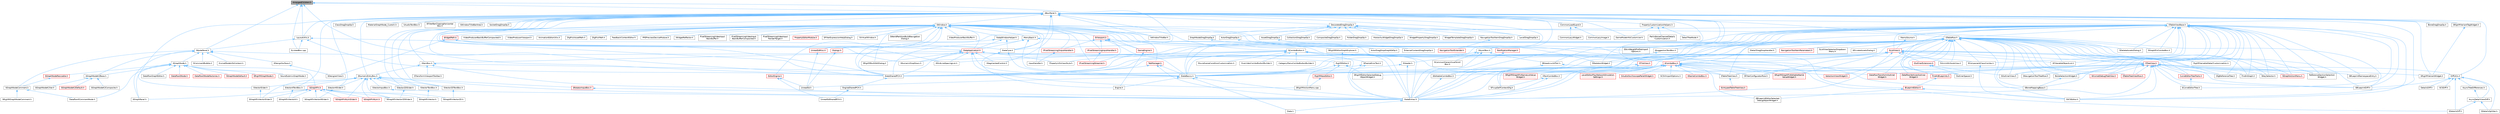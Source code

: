 digraph "ArrangedChildren.h"
{
 // INTERACTIVE_SVG=YES
 // LATEX_PDF_SIZE
  bgcolor="transparent";
  edge [fontname=Helvetica,fontsize=10,labelfontname=Helvetica,labelfontsize=10];
  node [fontname=Helvetica,fontsize=10,shape=box,height=0.2,width=0.4];
  Node1 [id="Node000001",label="ArrangedChildren.h",height=0.2,width=0.4,color="gray40", fillcolor="grey60", style="filled", fontcolor="black",tooltip=" "];
  Node1 -> Node2 [id="edge1_Node000001_Node000002",dir="back",color="steelblue1",style="solid",tooltip=" "];
  Node2 [id="Node000002",label="LayoutUtils.h",height=0.2,width=0.4,color="grey40", fillcolor="white", style="filled",URL="$d2/d09/LayoutUtils_8h.html",tooltip=" "];
  Node2 -> Node3 [id="edge2_Node000002_Node000003",dir="back",color="steelblue1",style="solid",tooltip=" "];
  Node3 [id="Node000003",label="SLinkedBox.cpp",height=0.2,width=0.4,color="grey40", fillcolor="white", style="filled",URL="$de/dd2/SLinkedBox_8cpp.html",tooltip=" "];
  Node2 -> Node4 [id="edge3_Node000002_Node000004",dir="back",color="steelblue1",style="solid",tooltip=" "];
  Node4 [id="Node000004",label="SNodePanel.h",height=0.2,width=0.4,color="grey40", fillcolor="white", style="filled",URL="$da/db1/SNodePanel_8h.html",tooltip=" "];
  Node4 -> Node5 [id="edge4_Node000004_Node000005",dir="back",color="steelblue1",style="solid",tooltip=" "];
  Node5 [id="Node000005",label="KismetNodeInfoContext.h",height=0.2,width=0.4,color="grey40", fillcolor="white", style="filled",URL="$d3/dfc/KismetNodeInfoContext_8h.html",tooltip=" "];
  Node4 -> Node6 [id="edge5_Node000004_Node000006",dir="back",color="steelblue1",style="solid",tooltip=" "];
  Node6 [id="Node000006",label="RigVMEditor.h",height=0.2,width=0.4,color="grey40", fillcolor="white", style="filled",URL="$d3/d13/RigVMEditor_8h.html",tooltip=" "];
  Node6 -> Node7 [id="edge6_Node000006_Node000007",dir="back",color="steelblue1",style="solid",tooltip=" "];
  Node7 [id="Node000007",label="RigVMNewEditor.h",height=0.2,width=0.4,color="red", fillcolor="#FFF0F0", style="filled",URL="$df/dd1/RigVMNewEditor_8h.html",tooltip=" "];
  Node7 -> Node9 [id="edge7_Node000007_Node000009",dir="back",color="steelblue1",style="solid",tooltip=" "];
  Node9 [id="Node000009",label="SRigVMActionMenu.cpp",height=0.2,width=0.4,color="grey40", fillcolor="white", style="filled",URL="$dc/d4c/SRigVMActionMenu_8cpp.html",tooltip=" "];
  Node6 -> Node9 [id="edge8_Node000006_Node000009",dir="back",color="steelblue1",style="solid",tooltip=" "];
  Node6 -> Node10 [id="edge9_Node000006_Node000010",dir="back",color="steelblue1",style="solid",tooltip=" "];
  Node10 [id="Node000010",label="SRigVMEditorSelectedDebug\lObjectWidget.h",height=0.2,width=0.4,color="grey40", fillcolor="white", style="filled",URL="$d9/dcd/SRigVMEditorSelectedDebugObjectWidget_8h.html",tooltip=" "];
  Node4 -> Node11 [id="edge10_Node000004_Node000011",dir="back",color="steelblue1",style="solid",tooltip=" "];
  Node11 [id="Node000011",label="SCommentBubble.h",height=0.2,width=0.4,color="grey40", fillcolor="white", style="filled",URL="$d9/d84/SCommentBubble_8h.html",tooltip=" "];
  Node4 -> Node12 [id="edge11_Node000004_Node000012",dir="back",color="steelblue1",style="solid",tooltip=" "];
  Node12 [id="Node000012",label="SDesignSurface.h",height=0.2,width=0.4,color="grey40", fillcolor="white", style="filled",URL="$d0/d2a/SDesignSurface_8h.html",tooltip=" "];
  Node12 -> Node13 [id="edge12_Node000012_Node000013",dir="back",color="steelblue1",style="solid",tooltip=" "];
  Node13 [id="Node000013",label="SDesignerView.h",height=0.2,width=0.4,color="grey40", fillcolor="white", style="filled",URL="$d2/d14/SDesignerView_8h.html",tooltip=" "];
  Node4 -> Node14 [id="edge13_Node000004_Node000014",dir="back",color="steelblue1",style="solid",tooltip=" "];
  Node14 [id="Node000014",label="SGraphNode.h",height=0.2,width=0.4,color="grey40", fillcolor="white", style="filled",URL="$d2/d30/SGraphNode_8h.html",tooltip=" "];
  Node14 -> Node15 [id="edge14_Node000014_Node000015",dir="back",color="steelblue1",style="solid",tooltip=" "];
  Node15 [id="Node000015",label="DataflowGraphEditor.h",height=0.2,width=0.4,color="grey40", fillcolor="white", style="filled",URL="$d4/dfa/DataflowGraphEditor_8h.html",tooltip=" "];
  Node14 -> Node16 [id="edge15_Node000014_Node000016",dir="back",color="steelblue1",style="solid",tooltip=" "];
  Node16 [id="Node000016",label="DataflowSCommentNode.h",height=0.2,width=0.4,color="grey40", fillcolor="white", style="filled",URL="$de/dd7/DataflowSCommentNode_8h.html",tooltip=" "];
  Node14 -> Node17 [id="edge16_Node000014_Node000017",dir="back",color="steelblue1",style="solid",tooltip=" "];
  Node17 [id="Node000017",label="DataflowSNode.h",height=0.2,width=0.4,color="red", fillcolor="#FFF0F0", style="filled",URL="$d8/d5a/DataflowSNode_8h.html",tooltip=" "];
  Node14 -> Node19 [id="edge17_Node000014_Node000019",dir="back",color="steelblue1",style="solid",tooltip=" "];
  Node19 [id="Node000019",label="DataflowSNodeFactories.h",height=0.2,width=0.4,color="red", fillcolor="#FFF0F0", style="filled",URL="$dc/d28/DataflowSNodeFactories_8h.html",tooltip=" "];
  Node14 -> Node20 [id="edge18_Node000014_Node000020",dir="back",color="steelblue1",style="solid",tooltip=" "];
  Node20 [id="Node000020",label="SGraphNodeDefault.h",height=0.2,width=0.4,color="red", fillcolor="#FFF0F0", style="filled",URL="$de/daa/SGraphNodeDefault_8h.html",tooltip=" "];
  Node14 -> Node23 [id="edge19_Node000014_Node000023",dir="back",color="steelblue1",style="solid",tooltip=" "];
  Node23 [id="Node000023",label="SGraphNodeK2Base.h",height=0.2,width=0.4,color="grey40", fillcolor="white", style="filled",URL="$de/d4a/SGraphNodeK2Base_8h.html",tooltip=" "];
  Node23 -> Node24 [id="edge20_Node000023_Node000024",dir="back",color="steelblue1",style="solid",tooltip=" "];
  Node24 [id="Node000024",label="SGraphNodeK2Composite.h",height=0.2,width=0.4,color="grey40", fillcolor="white", style="filled",URL="$d9/d1f/SGraphNodeK2Composite_8h.html",tooltip=" "];
  Node23 -> Node25 [id="edge21_Node000023_Node000025",dir="back",color="steelblue1",style="solid",tooltip=" "];
  Node25 [id="Node000025",label="SGraphNodeK2Default.h",height=0.2,width=0.4,color="red", fillcolor="#FFF0F0", style="filled",URL="$d6/dba/SGraphNodeK2Default_8h.html",tooltip=" "];
  Node23 -> Node27 [id="edge22_Node000023_Node000027",dir="back",color="steelblue1",style="solid",tooltip=" "];
  Node27 [id="Node000027",label="SGraphNodeK2Var.h",height=0.2,width=0.4,color="grey40", fillcolor="white", style="filled",URL="$d3/d75/SGraphNodeK2Var_8h.html",tooltip=" "];
  Node14 -> Node28 [id="edge23_Node000014_Node000028",dir="back",color="steelblue1",style="solid",tooltip=" "];
  Node28 [id="Node000028",label="SGraphNodeResizable.h",height=0.2,width=0.4,color="red", fillcolor="#FFF0F0", style="filled",URL="$da/d09/SGraphNodeResizable_8h.html",tooltip=" "];
  Node28 -> Node29 [id="edge24_Node000028_Node000029",dir="back",color="steelblue1",style="solid",tooltip=" "];
  Node29 [id="Node000029",label="SGraphNodeComment.h",height=0.2,width=0.4,color="grey40", fillcolor="white", style="filled",URL="$d7/db6/SGraphNodeComment_8h.html",tooltip=" "];
  Node29 -> Node16 [id="edge25_Node000029_Node000016",dir="back",color="steelblue1",style="solid",tooltip=" "];
  Node29 -> Node30 [id="edge26_Node000029_Node000030",dir="back",color="steelblue1",style="solid",tooltip=" "];
  Node30 [id="Node000030",label="SRigVMGraphNodeComment.h",height=0.2,width=0.4,color="grey40", fillcolor="white", style="filled",URL="$d0/d18/SRigVMGraphNodeComment_8h.html",tooltip=" "];
  Node14 -> Node32 [id="edge27_Node000014_Node000032",dir="back",color="steelblue1",style="solid",tooltip=" "];
  Node32 [id="Node000032",label="SGraphPanel.h",height=0.2,width=0.4,color="grey40", fillcolor="white", style="filled",URL="$d2/dcf/SGraphPanel_8h.html",tooltip=" "];
  Node14 -> Node33 [id="edge28_Node000014_Node000033",dir="back",color="steelblue1",style="solid",tooltip=" "];
  Node33 [id="Node000033",label="SGraphPin.h",height=0.2,width=0.4,color="red", fillcolor="#FFF0F0", style="filled",URL="$d1/dd1/SGraphPin_8h.html",tooltip=" "];
  Node33 -> Node32 [id="edge29_Node000033_Node000032",dir="back",color="steelblue1",style="solid",tooltip=" "];
  Node33 -> Node47 [id="edge30_Node000033_Node000047",dir="back",color="steelblue1",style="solid",tooltip=" "];
  Node47 [id="Node000047",label="SGraphPinNum.h",height=0.2,width=0.4,color="red", fillcolor="#FFF0F0", style="filled",URL="$d7/da4/SGraphPinNum_8h.html",tooltip=" "];
  Node33 -> Node49 [id="edge31_Node000033_Node000049",dir="back",color="steelblue1",style="solid",tooltip=" "];
  Node49 [id="Node000049",label="SGraphPinNumSlider.h",height=0.2,width=0.4,color="red", fillcolor="#FFF0F0", style="filled",URL="$d5/d00/SGraphPinNumSlider_8h.html",tooltip=" "];
  Node33 -> Node55 [id="edge32_Node000033_Node000055",dir="back",color="steelblue1",style="solid",tooltip=" "];
  Node55 [id="Node000055",label="SGraphPinVector.h",height=0.2,width=0.4,color="grey40", fillcolor="white", style="filled",URL="$d8/de7/SGraphPinVector_8h.html",tooltip=" "];
  Node33 -> Node56 [id="edge33_Node000033_Node000056",dir="back",color="steelblue1",style="solid",tooltip=" "];
  Node56 [id="Node000056",label="SGraphPinVector2D.h",height=0.2,width=0.4,color="grey40", fillcolor="white", style="filled",URL="$d7/d67/SGraphPinVector2D_8h.html",tooltip=" "];
  Node33 -> Node57 [id="edge34_Node000033_Node000057",dir="back",color="steelblue1",style="solid",tooltip=" "];
  Node57 [id="Node000057",label="SGraphPinVector2DSlider.h",height=0.2,width=0.4,color="grey40", fillcolor="white", style="filled",URL="$d7/d05/SGraphPinVector2DSlider_8h.html",tooltip=" "];
  Node33 -> Node58 [id="edge35_Node000033_Node000058",dir="back",color="steelblue1",style="solid",tooltip=" "];
  Node58 [id="Node000058",label="SGraphPinVector4.h",height=0.2,width=0.4,color="grey40", fillcolor="white", style="filled",URL="$d4/d94/SGraphPinVector4_8h.html",tooltip=" "];
  Node33 -> Node59 [id="edge36_Node000033_Node000059",dir="back",color="steelblue1",style="solid",tooltip=" "];
  Node59 [id="Node000059",label="SGraphPinVector4Slider.h",height=0.2,width=0.4,color="grey40", fillcolor="white", style="filled",URL="$d9/db8/SGraphPinVector4Slider_8h.html",tooltip=" "];
  Node33 -> Node60 [id="edge37_Node000033_Node000060",dir="back",color="steelblue1",style="solid",tooltip=" "];
  Node60 [id="Node000060",label="SGraphPinVectorSlider.h",height=0.2,width=0.4,color="grey40", fillcolor="white", style="filled",URL="$dc/d38/SGraphPinVectorSlider_8h.html",tooltip=" "];
  Node14 -> Node72 [id="edge38_Node000014_Node000072",dir="back",color="steelblue1",style="solid",tooltip=" "];
  Node72 [id="Node000072",label="SRigVMGraphNode.h",height=0.2,width=0.4,color="red", fillcolor="#FFF0F0", style="filled",URL="$d0/d1e/SRigVMGraphNode_8h.html",tooltip=" "];
  Node14 -> Node74 [id="edge39_Node000014_Node000074",dir="back",color="steelblue1",style="solid",tooltip=" "];
  Node74 [id="Node000074",label="SoundSubmixGraphNode.h",height=0.2,width=0.4,color="grey40", fillcolor="white", style="filled",URL="$d5/d09/SoundSubmixGraphNode_8h.html",tooltip=" "];
  Node4 -> Node29 [id="edge40_Node000004_Node000029",dir="back",color="steelblue1",style="solid",tooltip=" "];
  Node4 -> Node23 [id="edge41_Node000004_Node000023",dir="back",color="steelblue1",style="solid",tooltip=" "];
  Node4 -> Node32 [id="edge42_Node000004_Node000032",dir="back",color="steelblue1",style="solid",tooltip=" "];
  Node2 -> Node75 [id="edge43_Node000002_Node000075",dir="back",color="steelblue1",style="solid",tooltip=" "];
  Node75 [id="Node000075",label="SlateCore.h",height=0.2,width=0.4,color="grey40", fillcolor="white", style="filled",URL="$dc/d03/SlateCore_8h.html",tooltip=" "];
  Node75 -> Node76 [id="edge44_Node000075_Node000076",dir="back",color="steelblue1",style="solid",tooltip=" "];
  Node76 [id="Node000076",label="Engine.h",height=0.2,width=0.4,color="grey40", fillcolor="white", style="filled",URL="$d1/d34/Public_2Engine_8h.html",tooltip=" "];
  Node75 -> Node77 [id="edge45_Node000075_Node000077",dir="back",color="steelblue1",style="solid",tooltip=" "];
  Node77 [id="Node000077",label="SlateBasics.h",height=0.2,width=0.4,color="grey40", fillcolor="white", style="filled",URL="$da/d2f/SlateBasics_8h.html",tooltip=" "];
  Node77 -> Node76 [id="edge46_Node000077_Node000076",dir="back",color="steelblue1",style="solid",tooltip=" "];
  Node77 -> Node78 [id="edge47_Node000077_Node000078",dir="back",color="steelblue1",style="solid",tooltip=" "];
  Node78 [id="Node000078",label="Slate.h",height=0.2,width=0.4,color="grey40", fillcolor="white", style="filled",URL="$d2/dc0/Slate_8h.html",tooltip=" "];
  Node77 -> Node79 [id="edge48_Node000077_Node000079",dir="back",color="steelblue1",style="solid",tooltip=" "];
  Node79 [id="Node000079",label="SlateExtras.h",height=0.2,width=0.4,color="grey40", fillcolor="white", style="filled",URL="$d8/dec/SlateExtras_8h.html",tooltip=" "];
  Node79 -> Node78 [id="edge49_Node000079_Node000078",dir="back",color="steelblue1",style="solid",tooltip=" "];
  Node77 -> Node80 [id="edge50_Node000077_Node000080",dir="back",color="steelblue1",style="solid",tooltip=" "];
  Node80 [id="Node000080",label="UnrealEd.h",height=0.2,width=0.4,color="grey40", fillcolor="white", style="filled",URL="$d2/d5f/UnrealEd_8h.html",tooltip=" "];
  Node2 -> Node81 [id="edge51_Node000002_Node000081",dir="back",color="steelblue1",style="solid",tooltip=" "];
  Node81 [id="Node000081",label="SlateSharedPCH.h",height=0.2,width=0.4,color="grey40", fillcolor="white", style="filled",URL="$d1/dfc/SlateSharedPCH_8h.html",tooltip=" "];
  Node81 -> Node82 [id="edge52_Node000081_Node000082",dir="back",color="steelblue1",style="solid",tooltip=" "];
  Node82 [id="Node000082",label="EngineSharedPCH.h",height=0.2,width=0.4,color="grey40", fillcolor="white", style="filled",URL="$dc/dbb/EngineSharedPCH_8h.html",tooltip=" "];
  Node82 -> Node83 [id="edge53_Node000082_Node000083",dir="back",color="steelblue1",style="solid",tooltip=" "];
  Node83 [id="Node000083",label="UnrealEdSharedPCH.h",height=0.2,width=0.4,color="grey40", fillcolor="white", style="filled",URL="$d1/de6/UnrealEdSharedPCH_8h.html",tooltip=" "];
  Node1 -> Node84 [id="edge54_Node000001_Node000084",dir="back",color="steelblue1",style="solid",tooltip=" "];
  Node84 [id="Node000084",label="SBoxPanel.h",height=0.2,width=0.4,color="grey40", fillcolor="white", style="filled",URL="$d8/de6/SBoxPanel_8h.html",tooltip=" "];
  Node84 -> Node85 [id="edge55_Node000084_Node000085",dir="back",color="steelblue1",style="solid",tooltip=" "];
  Node85 [id="Node000085",label="BoneDragDropOp.h",height=0.2,width=0.4,color="grey40", fillcolor="white", style="filled",URL="$d9/dba/BoneDragDropOp_8h.html",tooltip=" "];
  Node84 -> Node86 [id="edge56_Node000084_Node000086",dir="back",color="steelblue1",style="solid",tooltip=" "];
  Node86 [id="Node000086",label="ClassDragDropOp.h",height=0.2,width=0.4,color="grey40", fillcolor="white", style="filled",URL="$d5/d37/ClassDragDropOp_8h.html",tooltip=" "];
  Node84 -> Node87 [id="edge57_Node000084_Node000087",dir="back",color="steelblue1",style="solid",tooltip=" "];
  Node87 [id="Node000087",label="CommonLoadGuard.h",height=0.2,width=0.4,color="grey40", fillcolor="white", style="filled",URL="$d1/da1/CommonLoadGuard_8h.html",tooltip=" "];
  Node87 -> Node88 [id="edge58_Node000087_Node000088",dir="back",color="steelblue1",style="solid",tooltip=" "];
  Node88 [id="Node000088",label="CommonLazyImage.h",height=0.2,width=0.4,color="grey40", fillcolor="white", style="filled",URL="$d2/d74/CommonLazyImage_8h.html",tooltip=" "];
  Node87 -> Node89 [id="edge59_Node000087_Node000089",dir="back",color="steelblue1",style="solid",tooltip=" "];
  Node89 [id="Node000089",label="CommonLazyWidget.h",height=0.2,width=0.4,color="grey40", fillcolor="white", style="filled",URL="$d2/db7/CommonLazyWidget_8h.html",tooltip=" "];
  Node84 -> Node90 [id="edge60_Node000084_Node000090",dir="back",color="steelblue1",style="solid",tooltip=" "];
  Node90 [id="Node000090",label="DecoratedDragDropOp.h",height=0.2,width=0.4,color="grey40", fillcolor="white", style="filled",URL="$d6/d6a/DecoratedDragDropOp_8h.html",tooltip=" "];
  Node90 -> Node91 [id="edge61_Node000090_Node000091",dir="back",color="steelblue1",style="solid",tooltip=" "];
  Node91 [id="Node000091",label="ActorDragDropOp.h",height=0.2,width=0.4,color="grey40", fillcolor="white", style="filled",URL="$dd/d1a/ActorDragDropOp_8h.html",tooltip=" "];
  Node91 -> Node92 [id="edge62_Node000091_Node000092",dir="back",color="steelblue1",style="solid",tooltip=" "];
  Node92 [id="Node000092",label="ActorDragDropGraphEdOp.h",height=0.2,width=0.4,color="grey40", fillcolor="white", style="filled",URL="$d0/d9b/ActorDragDropGraphEdOp_8h.html",tooltip=" "];
  Node90 -> Node93 [id="edge63_Node000090_Node000093",dir="back",color="steelblue1",style="solid",tooltip=" "];
  Node93 [id="Node000093",label="AssetDragDropOp.h",height=0.2,width=0.4,color="grey40", fillcolor="white", style="filled",URL="$df/dda/AssetDragDropOp_8h.html",tooltip=" "];
  Node93 -> Node94 [id="edge64_Node000093_Node000094",dir="back",color="steelblue1",style="solid",tooltip=" "];
  Node94 [id="Node000094",label="ExternalContentDragDropOp.h",height=0.2,width=0.4,color="grey40", fillcolor="white", style="filled",URL="$d8/de9/ExternalContentDragDropOp_8h.html",tooltip=" "];
  Node90 -> Node95 [id="edge65_Node000090_Node000095",dir="back",color="steelblue1",style="solid",tooltip=" "];
  Node95 [id="Node000095",label="CollectionDragDropOp.h",height=0.2,width=0.4,color="grey40", fillcolor="white", style="filled",URL="$d6/d23/CollectionDragDropOp_8h.html",tooltip=" "];
  Node90 -> Node96 [id="edge66_Node000090_Node000096",dir="back",color="steelblue1",style="solid",tooltip=" "];
  Node96 [id="Node000096",label="CompositeDragDropOp.h",height=0.2,width=0.4,color="grey40", fillcolor="white", style="filled",URL="$dd/d84/CompositeDragDropOp_8h.html",tooltip=" "];
  Node90 -> Node97 [id="edge67_Node000090_Node000097",dir="back",color="steelblue1",style="solid",tooltip=" "];
  Node97 [id="Node000097",label="FolderDragDropOp.h",height=0.2,width=0.4,color="grey40", fillcolor="white", style="filled",URL="$d9/d22/FolderDragDropOp_8h.html",tooltip=" "];
  Node90 -> Node98 [id="edge68_Node000090_Node000098",dir="back",color="steelblue1",style="solid",tooltip=" "];
  Node98 [id="Node000098",label="GraphNodeDragDropOp.h",height=0.2,width=0.4,color="grey40", fillcolor="white", style="filled",URL="$d3/dbf/GraphNodeDragDropOp_8h.html",tooltip=" "];
  Node98 -> Node99 [id="edge69_Node000098_Node000099",dir="back",color="steelblue1",style="solid",tooltip=" "];
  Node99 [id="Node000099",label="SRigVMEditorGraphExplorer.h",height=0.2,width=0.4,color="grey40", fillcolor="white", style="filled",URL="$db/d11/SRigVMEditorGraphExplorer_8h.html",tooltip=" "];
  Node99 -> Node6 [id="edge70_Node000099_Node000006",dir="back",color="steelblue1",style="solid",tooltip=" "];
  Node90 -> Node100 [id="edge71_Node000090_Node000100",dir="back",color="steelblue1",style="solid",tooltip=" "];
  Node100 [id="Node000100",label="HierarchyWidgetDragDropOp.h",height=0.2,width=0.4,color="grey40", fillcolor="white", style="filled",URL="$dd/dee/HierarchyWidgetDragDropOp_8h.html",tooltip=" "];
  Node90 -> Node101 [id="edge72_Node000090_Node000101",dir="back",color="steelblue1",style="solid",tooltip=" "];
  Node101 [id="Node000101",label="LevelDragDropOp.h",height=0.2,width=0.4,color="grey40", fillcolor="white", style="filled",URL="$dc/da5/LevelDragDropOp_8h.html",tooltip=" "];
  Node90 -> Node102 [id="edge73_Node000090_Node000102",dir="back",color="steelblue1",style="solid",tooltip=" "];
  Node102 [id="Node000102",label="NavigationToolItemDragDropOp.h",height=0.2,width=0.4,color="grey40", fillcolor="white", style="filled",URL="$d5/ddf/NavigationToolItemDragDropOp_8h.html",tooltip=" "];
  Node102 -> Node103 [id="edge74_Node000102_Node000103",dir="back",color="steelblue1",style="solid",tooltip=" "];
  Node103 [id="Node000103",label="NavigationToolExtender.h",height=0.2,width=0.4,color="red", fillcolor="#FFF0F0", style="filled",URL="$d6/dbe/NavigationToolExtender_8h.html",tooltip=" "];
  Node90 -> Node105 [id="edge75_Node000090_Node000105",dir="back",color="steelblue1",style="solid",tooltip=" "];
  Node105 [id="Node000105",label="WidgetPropertyDragDropOp.h",height=0.2,width=0.4,color="grey40", fillcolor="white", style="filled",URL="$dc/d6e/WidgetPropertyDragDropOp_8h.html",tooltip=" "];
  Node90 -> Node106 [id="edge76_Node000090_Node000106",dir="back",color="steelblue1",style="solid",tooltip=" "];
  Node106 [id="Node000106",label="WidgetTemplateDragDropOp.h",height=0.2,width=0.4,color="grey40", fillcolor="white", style="filled",URL="$dc/d8f/WidgetTemplateDragDropOp_8h.html",tooltip=" "];
  Node84 -> Node107 [id="edge77_Node000084_Node000107",dir="back",color="steelblue1",style="solid",tooltip=" "];
  Node107 [id="Node000107",label="DiffUtils.h",height=0.2,width=0.4,color="grey40", fillcolor="white", style="filled",URL="$d4/d91/DiffUtils_8h.html",tooltip=" "];
  Node107 -> Node108 [id="edge78_Node000107_Node000108",dir="back",color="steelblue1",style="solid",tooltip=" "];
  Node108 [id="Node000108",label="AsyncDetailViewDiff.h",height=0.2,width=0.4,color="grey40", fillcolor="white", style="filled",URL="$dc/d54/AsyncDetailViewDiff_8h.html",tooltip=" "];
  Node108 -> Node109 [id="edge79_Node000108_Node000109",dir="back",color="steelblue1",style="solid",tooltip=" "];
  Node109 [id="Node000109",label="SDetailsDiff.h",height=0.2,width=0.4,color="grey40", fillcolor="white", style="filled",URL="$da/d09/SDetailsDiff_8h.html",tooltip=" "];
  Node108 -> Node110 [id="edge80_Node000108_Node000110",dir="back",color="steelblue1",style="solid",tooltip=" "];
  Node110 [id="Node000110",label="SDetailsSplitter.h",height=0.2,width=0.4,color="grey40", fillcolor="white", style="filled",URL="$d5/de5/SDetailsSplitter_8h.html",tooltip=" "];
  Node107 -> Node111 [id="edge81_Node000107_Node000111",dir="back",color="steelblue1",style="solid",tooltip=" "];
  Node111 [id="Node000111",label="AsyncTreeDifferences.h",height=0.2,width=0.4,color="grey40", fillcolor="white", style="filled",URL="$dd/d63/AsyncTreeDifferences_8h.html",tooltip=" "];
  Node111 -> Node108 [id="edge82_Node000111_Node000108",dir="back",color="steelblue1",style="solid",tooltip=" "];
  Node107 -> Node112 [id="edge83_Node000107_Node000112",dir="back",color="steelblue1",style="solid",tooltip=" "];
  Node112 [id="Node000112",label="DetailsDiff.h",height=0.2,width=0.4,color="grey40", fillcolor="white", style="filled",URL="$de/dfc/DetailsDiff_8h.html",tooltip=" "];
  Node107 -> Node113 [id="edge84_Node000107_Node000113",dir="back",color="steelblue1",style="solid",tooltip=" "];
  Node113 [id="Node000113",label="SBlueprintDiff.h",height=0.2,width=0.4,color="grey40", fillcolor="white", style="filled",URL="$de/d6d/SBlueprintDiff_8h.html",tooltip=" "];
  Node107 -> Node114 [id="edge85_Node000107_Node000114",dir="back",color="steelblue1",style="solid",tooltip=" "];
  Node114 [id="Node000114",label="SCSDiff.h",height=0.2,width=0.4,color="grey40", fillcolor="white", style="filled",URL="$da/dc5/SCSDiff_8h.html",tooltip=" "];
  Node107 -> Node109 [id="edge86_Node000107_Node000109",dir="back",color="steelblue1",style="solid",tooltip=" "];
  Node107 -> Node110 [id="edge87_Node000107_Node000110",dir="back",color="steelblue1",style="solid",tooltip=" "];
  Node84 -> Node115 [id="edge88_Node000084_Node000115",dir="back",color="steelblue1",style="solid",tooltip=" "];
  Node115 [id="Node000115",label="GameModeInfoCustomizer.h",height=0.2,width=0.4,color="grey40", fillcolor="white", style="filled",URL="$d5/df3/GameModeInfoCustomizer_8h.html",tooltip=" "];
  Node84 -> Node2 [id="edge89_Node000084_Node000002",dir="back",color="steelblue1",style="solid",tooltip=" "];
  Node84 -> Node101 [id="edge90_Node000084_Node000101",dir="back",color="steelblue1",style="solid",tooltip=" "];
  Node84 -> Node116 [id="edge91_Node000084_Node000116",dir="back",color="steelblue1",style="solid",tooltip=" "];
  Node116 [id="Node000116",label="MaterialGraphNode_Custom.h",height=0.2,width=0.4,color="grey40", fillcolor="white", style="filled",URL="$d5/d6c/MaterialGraphNode__Custom_8h.html",tooltip=" "];
  Node84 -> Node117 [id="edge92_Node000084_Node000117",dir="back",color="steelblue1",style="solid",tooltip=" "];
  Node117 [id="Node000117",label="PropertyCustomizationHelpers.h",height=0.2,width=0.4,color="grey40", fillcolor="white", style="filled",URL="$d7/dd0/PropertyCustomizationHelpers_8h.html",tooltip=" "];
  Node117 -> Node118 [id="edge93_Node000117_Node000118",dir="back",color="steelblue1",style="solid",tooltip=" "];
  Node118 [id="Node000118",label="DetailTreeNode.h",height=0.2,width=0.4,color="grey40", fillcolor="white", style="filled",URL="$d8/d32/DetailTreeNode_8h.html",tooltip=" "];
  Node117 -> Node115 [id="edge94_Node000117_Node000115",dir="back",color="steelblue1",style="solid",tooltip=" "];
  Node117 -> Node119 [id="edge95_Node000117_Node000119",dir="back",color="steelblue1",style="solid",tooltip=" "];
  Node119 [id="Node000119",label="PerlinNoiseChannelDetails\lCustomization.h",height=0.2,width=0.4,color="grey40", fillcolor="white", style="filled",URL="$d6/df3/PerlinNoiseChannelDetailsCustomization_8h.html",tooltip=" "];
  Node84 -> Node120 [id="edge96_Node000084_Node000120",dir="back",color="steelblue1",style="solid",tooltip=" "];
  Node120 [id="Node000120",label="SAudioTextBox.h",height=0.2,width=0.4,color="grey40", fillcolor="white", style="filled",URL="$da/da3/SAudioTextBox_8h.html",tooltip=" "];
  Node84 -> Node121 [id="edge97_Node000084_Node000121",dir="back",color="steelblue1",style="solid",tooltip=" "];
  Node121 [id="Node000121",label="SBreadcrumbTrail.h",height=0.2,width=0.4,color="grey40", fillcolor="white", style="filled",URL="$d4/de2/SBreadcrumbTrail_8h.html",tooltip=" "];
  Node121 -> Node122 [id="edge98_Node000121_Node000122",dir="back",color="steelblue1",style="solid",tooltip=" "];
  Node122 [id="Node000122",label="STableTreeView.h",height=0.2,width=0.4,color="grey40", fillcolor="white", style="filled",URL="$dd/d46/STableTreeView_8h.html",tooltip=" "];
  Node122 -> Node123 [id="edge99_Node000122_Node000123",dir="back",color="steelblue1",style="solid",tooltip=" "];
  Node123 [id="Node000123",label="SUntypedTableTreeView.h",height=0.2,width=0.4,color="red", fillcolor="#FFF0F0", style="filled",URL="$da/dc1/SUntypedTableTreeView_8h.html",tooltip=" "];
  Node121 -> Node79 [id="edge100_Node000121_Node000079",dir="back",color="steelblue1",style="solid",tooltip=" "];
  Node84 -> Node125 [id="edge101_Node000084_Node000125",dir="back",color="steelblue1",style="solid",tooltip=" "];
  Node125 [id="Node000125",label="SComboButton.h",height=0.2,width=0.4,color="grey40", fillcolor="white", style="filled",URL="$dc/d43/SComboButton_8h.html",tooltip=" "];
  Node125 -> Node126 [id="edge102_Node000125_Node000126",dir="back",color="steelblue1",style="solid",tooltip=" "];
  Node126 [id="Node000126",label="CategoryMenuComboButtonBuilder.h",height=0.2,width=0.4,color="grey40", fillcolor="white", style="filled",URL="$df/d7b/CategoryMenuComboButtonBuilder_8h.html",tooltip=" "];
  Node125 -> Node127 [id="edge103_Node000125_Node000127",dir="back",color="steelblue1",style="solid",tooltip=" "];
  Node127 [id="Node000127",label="MovieSceneConditionCustomization.h",height=0.2,width=0.4,color="grey40", fillcolor="white", style="filled",URL="$db/d7d/MovieSceneConditionCustomization_8h.html",tooltip=" "];
  Node125 -> Node128 [id="edge104_Node000125_Node000128",dir="back",color="steelblue1",style="solid",tooltip=" "];
  Node128 [id="Node000128",label="OverridesComboButtonBuilder.h",height=0.2,width=0.4,color="grey40", fillcolor="white", style="filled",URL="$d5/dac/OverridesComboButtonBuilder_8h.html",tooltip=" "];
  Node125 -> Node129 [id="edge105_Node000125_Node000129",dir="back",color="steelblue1",style="solid",tooltip=" "];
  Node129 [id="Node000129",label="SBoneMappingBase.h",height=0.2,width=0.4,color="grey40", fillcolor="white", style="filled",URL="$d7/d49/SBoneMappingBase_8h.html",tooltip=" "];
  Node125 -> Node130 [id="edge106_Node000125_Node000130",dir="back",color="steelblue1",style="solid",tooltip=" "];
  Node130 [id="Node000130",label="SComboBox.h",height=0.2,width=0.4,color="red", fillcolor="#FFF0F0", style="filled",URL="$d2/dd5/SComboBox_8h.html",tooltip=" "];
  Node130 -> Node131 [id="edge107_Node000130_Node000131",dir="back",color="steelblue1",style="solid",tooltip=" "];
  Node131 [id="Node000131",label="DataflowTransformOutliner\lWidget.h",height=0.2,width=0.4,color="red", fillcolor="#FFF0F0", style="filled",URL="$d8/df9/DataflowTransformOutlinerWidget_8h.html",tooltip=" "];
  Node130 -> Node133 [id="edge108_Node000130_Node000133",dir="back",color="steelblue1",style="solid",tooltip=" "];
  Node133 [id="Node000133",label="DataflowVerticesOutliner\lWidget.h",height=0.2,width=0.4,color="red", fillcolor="#FFF0F0", style="filled",URL="$dd/deb/DataflowVerticesOutlinerWidget_8h.html",tooltip=" "];
  Node130 -> Node134 [id="edge109_Node000130_Node000134",dir="back",color="steelblue1",style="solid",tooltip=" "];
  Node134 [id="Node000134",label="LevelEditorPlayNetworkEmulation\lSettings.h",height=0.2,width=0.4,color="red", fillcolor="#FFF0F0", style="filled",URL="$d4/d35/LevelEditorPlayNetworkEmulationSettings_8h.html",tooltip=" "];
  Node130 -> Node136 [id="edge110_Node000130_Node000136",dir="back",color="steelblue1",style="solid",tooltip=" "];
  Node136 [id="Node000136",label="SAudioOscilloscopePanelWidget.h",height=0.2,width=0.4,color="red", fillcolor="#FFF0F0", style="filled",URL="$db/d7e/SAudioOscilloscopePanelWidget_8h.html",tooltip=" "];
  Node130 -> Node139 [id="edge111_Node000130_Node000139",dir="back",color="steelblue1",style="solid",tooltip=" "];
  Node139 [id="Node000139",label="SBlueprintEditorSelected\lDebugObjectWidget.h",height=0.2,width=0.4,color="grey40", fillcolor="white", style="filled",URL="$de/d6c/SBlueprintEditorSelectedDebugObjectWidget_8h.html",tooltip=" "];
  Node130 -> Node140 [id="edge112_Node000130_Node000140",dir="back",color="steelblue1",style="solid",tooltip=" "];
  Node140 [id="Node000140",label="SCSVImportOptions.h",height=0.2,width=0.4,color="grey40", fillcolor="white", style="filled",URL="$d7/dfe/SCSVImportOptions_8h.html",tooltip=" "];
  Node130 -> Node141 [id="edge113_Node000130_Node000141",dir="back",color="steelblue1",style="solid",tooltip=" "];
  Node141 [id="Node000141",label="SEditableComboBox.h",height=0.2,width=0.4,color="grey40", fillcolor="white", style="filled",URL="$d0/d8c/SEditableComboBox_8h.html",tooltip=" "];
  Node141 -> Node79 [id="edge114_Node000141_Node000079",dir="back",color="steelblue1",style="solid",tooltip=" "];
  Node130 -> Node142 [id="edge115_Node000130_Node000142",dir="back",color="steelblue1",style="solid",tooltip=" "];
  Node142 [id="Node000142",label="SFilterConfiguratorRow.h",height=0.2,width=0.4,color="grey40", fillcolor="white", style="filled",URL="$d2/d18/SFilterConfiguratorRow_8h.html",tooltip=" "];
  Node130 -> Node143 [id="edge116_Node000130_Node000143",dir="back",color="steelblue1",style="solid",tooltip=" "];
  Node143 [id="Node000143",label="SNameComboBox.h",height=0.2,width=0.4,color="red", fillcolor="#FFF0F0", style="filled",URL="$d8/d4b/SNameComboBox_8h.html",tooltip=" "];
  Node130 -> Node10 [id="edge117_Node000130_Node000010",dir="back",color="steelblue1",style="solid",tooltip=" "];
  Node130 -> Node144 [id="edge118_Node000130_Node000144",dir="back",color="steelblue1",style="solid",tooltip=" "];
  Node144 [id="Node000144",label="SRigVMGraphPinEditableName\lValueWidget.h",height=0.2,width=0.4,color="red", fillcolor="#FFF0F0", style="filled",URL="$da/d0c/SRigVMGraphPinEditableNameValueWidget_8h.html",tooltip=" "];
  Node130 -> Node145 [id="edge119_Node000130_Node000145",dir="back",color="steelblue1",style="solid",tooltip=" "];
  Node145 [id="Node000145",label="SRigVMGraphPinNameListValue\lWidget.h",height=0.2,width=0.4,color="red", fillcolor="#FFF0F0", style="filled",URL="$dc/dac/SRigVMGraphPinNameListValueWidget_8h.html",tooltip=" "];
  Node130 -> Node122 [id="edge120_Node000130_Node000122",dir="back",color="steelblue1",style="solid",tooltip=" "];
  Node130 -> Node147 [id="edge121_Node000130_Node000147",dir="back",color="steelblue1",style="solid",tooltip=" "];
  Node147 [id="Node000147",label="STextComboBox.h",height=0.2,width=0.4,color="grey40", fillcolor="white", style="filled",URL="$d6/d14/STextComboBox_8h.html",tooltip=" "];
  Node147 -> Node148 [id="edge122_Node000147_Node000148",dir="back",color="steelblue1",style="solid",tooltip=" "];
  Node148 [id="Node000148",label="SFixupSelfContextDlg.h",height=0.2,width=0.4,color="grey40", fillcolor="white", style="filled",URL="$d5/da4/SFixupSelfContextDlg_8h.html",tooltip=" "];
  Node147 -> Node79 [id="edge123_Node000147_Node000079",dir="back",color="steelblue1",style="solid",tooltip=" "];
  Node130 -> Node150 [id="edge124_Node000130_Node000150",dir="back",color="steelblue1",style="solid",tooltip=" "];
  Node150 [id="Node000150",label="SelectionViewWidget.h",height=0.2,width=0.4,color="red", fillcolor="#FFF0F0", style="filled",URL="$dc/db5/SelectionViewWidget_8h.html",tooltip=" "];
  Node130 -> Node77 [id="edge125_Node000130_Node000077",dir="back",color="steelblue1",style="solid",tooltip=" "];
  Node130 -> Node79 [id="edge126_Node000130_Node000079",dir="back",color="steelblue1",style="solid",tooltip=" "];
  Node130 -> Node81 [id="edge127_Node000130_Node000081",dir="back",color="steelblue1",style="solid",tooltip=" "];
  Node125 -> Node157 [id="edge128_Node000125_Node000157",dir="back",color="steelblue1",style="solid",tooltip=" "];
  Node157 [id="Node000157",label="SComponentClassCombo.h",height=0.2,width=0.4,color="grey40", fillcolor="white", style="filled",URL="$dc/df2/SComponentClassCombo_8h.html",tooltip=" "];
  Node157 -> Node158 [id="edge129_Node000157_Node000158",dir="back",color="steelblue1",style="solid",tooltip=" "];
  Node158 [id="Node000158",label="SSCSEditor.h",height=0.2,width=0.4,color="grey40", fillcolor="white", style="filled",URL="$d0/d2e/SSCSEditor_8h.html",tooltip=" "];
  Node125 -> Node159 [id="edge130_Node000125_Node000159",dir="back",color="steelblue1",style="solid",tooltip=" "];
  Node159 [id="Node000159",label="SGridLineSpacingList.h",height=0.2,width=0.4,color="grey40", fillcolor="white", style="filled",URL="$db/d48/SGridLineSpacingList_8h.html",tooltip=" "];
  Node125 -> Node160 [id="edge131_Node000125_Node000160",dir="back",color="steelblue1",style="solid",tooltip=" "];
  Node160 [id="Node000160",label="SNumericDropDown.h",height=0.2,width=0.4,color="grey40", fillcolor="white", style="filled",URL="$d3/d12/SNumericDropDown_8h.html",tooltip=" "];
  Node125 -> Node161 [id="edge132_Node000125_Node000161",dir="back",color="steelblue1",style="solid",tooltip=" "];
  Node161 [id="Node000161",label="SPopUpErrorText.h",height=0.2,width=0.4,color="grey40", fillcolor="white", style="filled",URL="$d7/d15/SPopUpErrorText_8h.html",tooltip=" "];
  Node161 -> Node77 [id="edge133_Node000161_Node000077",dir="back",color="steelblue1",style="solid",tooltip=" "];
  Node161 -> Node79 [id="edge134_Node000161_Node000079",dir="back",color="steelblue1",style="solid",tooltip=" "];
  Node125 -> Node144 [id="edge135_Node000125_Node000144",dir="back",color="steelblue1",style="solid",tooltip=" "];
  Node125 -> Node145 [id="edge136_Node000125_Node000145",dir="back",color="steelblue1",style="solid",tooltip=" "];
  Node125 -> Node77 [id="edge137_Node000125_Node000077",dir="back",color="steelblue1",style="solid",tooltip=" "];
  Node125 -> Node79 [id="edge138_Node000125_Node000079",dir="back",color="steelblue1",style="solid",tooltip=" "];
  Node125 -> Node81 [id="edge139_Node000125_Node000081",dir="back",color="steelblue1",style="solid",tooltip=" "];
  Node84 -> Node141 [id="edge140_Node000084_Node000141",dir="back",color="steelblue1",style="solid",tooltip=" "];
  Node84 -> Node162 [id="edge141_Node000084_Node000162",dir="back",color="steelblue1",style="solid",tooltip=" "];
  Node162 [id="Node000162",label="SFilterBarClippingHorizontal\lBox.h",height=0.2,width=0.4,color="grey40", fillcolor="white", style="filled",URL="$dd/d94/SFilterBarClippingHorizontalBox_8h.html",tooltip=" "];
  Node84 -> Node159 [id="edge142_Node000084_Node000159",dir="back",color="steelblue1",style="solid",tooltip=" "];
  Node84 -> Node163 [id="edge143_Node000084_Node000163",dir="back",color="steelblue1",style="solid",tooltip=" "];
  Node163 [id="Node000163",label="SHeader.h",height=0.2,width=0.4,color="grey40", fillcolor="white", style="filled",URL="$de/d21/SHeader_8h.html",tooltip=" "];
  Node163 -> Node77 [id="edge144_Node000163_Node000077",dir="back",color="steelblue1",style="solid",tooltip=" "];
  Node163 -> Node79 [id="edge145_Node000163_Node000079",dir="back",color="steelblue1",style="solid",tooltip=" "];
  Node84 -> Node160 [id="edge146_Node000084_Node000160",dir="back",color="steelblue1",style="solid",tooltip=" "];
  Node84 -> Node164 [id="edge147_Node000084_Node000164",dir="back",color="steelblue1",style="solid",tooltip=" "];
  Node164 [id="Node000164",label="SNumericEntryBox.h",height=0.2,width=0.4,color="grey40", fillcolor="white", style="filled",URL="$d8/d1a/SNumericEntryBox_8h.html",tooltip=" "];
  Node164 -> Node47 [id="edge148_Node000164_Node000047",dir="back",color="steelblue1",style="solid",tooltip=" "];
  Node164 -> Node49 [id="edge149_Node000164_Node000049",dir="back",color="steelblue1",style="solid",tooltip=" "];
  Node164 -> Node57 [id="edge150_Node000164_Node000057",dir="back",color="steelblue1",style="solid",tooltip=" "];
  Node164 -> Node60 [id="edge151_Node000164_Node000060",dir="back",color="steelblue1",style="solid",tooltip=" "];
  Node164 -> Node165 [id="edge152_Node000164_Node000165",dir="back",color="steelblue1",style="solid",tooltip=" "];
  Node165 [id="Node000165",label="SRotatorInputBox.h",height=0.2,width=0.4,color="red", fillcolor="#FFF0F0", style="filled",URL="$de/dd2/SRotatorInputBox_8h.html",tooltip=" "];
  Node165 -> Node79 [id="edge153_Node000165_Node000079",dir="back",color="steelblue1",style="solid",tooltip=" "];
  Node164 -> Node166 [id="edge154_Node000164_Node000166",dir="back",color="steelblue1",style="solid",tooltip=" "];
  Node166 [id="Node000166",label="SVector2DSlider.h",height=0.2,width=0.4,color="grey40", fillcolor="white", style="filled",URL="$de/d67/SVector2DSlider_8h.html",tooltip=" "];
  Node166 -> Node57 [id="edge155_Node000166_Node000057",dir="back",color="steelblue1",style="solid",tooltip=" "];
  Node164 -> Node167 [id="edge156_Node000164_Node000167",dir="back",color="steelblue1",style="solid",tooltip=" "];
  Node167 [id="Node000167",label="SVector2DTextBox.h",height=0.2,width=0.4,color="grey40", fillcolor="white", style="filled",URL="$d6/d71/SVector2DTextBox_8h.html",tooltip=" "];
  Node167 -> Node56 [id="edge157_Node000167_Node000056",dir="back",color="steelblue1",style="solid",tooltip=" "];
  Node164 -> Node168 [id="edge158_Node000164_Node000168",dir="back",color="steelblue1",style="solid",tooltip=" "];
  Node168 [id="Node000168",label="SVector4Slider.h",height=0.2,width=0.4,color="grey40", fillcolor="white", style="filled",URL="$d4/dec/SVector4Slider_8h.html",tooltip=" "];
  Node168 -> Node59 [id="edge159_Node000168_Node000059",dir="back",color="steelblue1",style="solid",tooltip=" "];
  Node164 -> Node169 [id="edge160_Node000164_Node000169",dir="back",color="steelblue1",style="solid",tooltip=" "];
  Node169 [id="Node000169",label="SVector4TextBox.h",height=0.2,width=0.4,color="grey40", fillcolor="white", style="filled",URL="$dd/da4/SVector4TextBox_8h.html",tooltip=" "];
  Node169 -> Node58 [id="edge161_Node000169_Node000058",dir="back",color="steelblue1",style="solid",tooltip=" "];
  Node164 -> Node170 [id="edge162_Node000164_Node000170",dir="back",color="steelblue1",style="solid",tooltip=" "];
  Node170 [id="Node000170",label="SVectorInputBox.h",height=0.2,width=0.4,color="grey40", fillcolor="white", style="filled",URL="$df/d44/SVectorInputBox_8h.html",tooltip=" "];
  Node170 -> Node79 [id="edge163_Node000170_Node000079",dir="back",color="steelblue1",style="solid",tooltip=" "];
  Node164 -> Node171 [id="edge164_Node000164_Node000171",dir="back",color="steelblue1",style="solid",tooltip=" "];
  Node171 [id="Node000171",label="SVectorSlider.h",height=0.2,width=0.4,color="grey40", fillcolor="white", style="filled",URL="$d2/db5/SVectorSlider_8h.html",tooltip=" "];
  Node171 -> Node60 [id="edge165_Node000171_Node000060",dir="back",color="steelblue1",style="solid",tooltip=" "];
  Node164 -> Node172 [id="edge166_Node000164_Node000172",dir="back",color="steelblue1",style="solid",tooltip=" "];
  Node172 [id="Node000172",label="SVectorTextBox.h",height=0.2,width=0.4,color="grey40", fillcolor="white", style="filled",URL="$df/db8/SVectorTextBox_8h.html",tooltip=" "];
  Node172 -> Node55 [id="edge167_Node000172_Node000055",dir="back",color="steelblue1",style="solid",tooltip=" "];
  Node164 -> Node79 [id="edge168_Node000164_Node000079",dir="back",color="steelblue1",style="solid",tooltip=" "];
  Node84 -> Node173 [id="edge169_Node000084_Node000173",dir="back",color="steelblue1",style="solid",tooltip=" "];
  Node173 [id="Node000173",label="SRigVMVariantTagWidget.h",height=0.2,width=0.4,color="grey40", fillcolor="white", style="filled",URL="$d4/d38/SRigVMVariantTagWidget_8h.html",tooltip=" "];
  Node173 -> Node174 [id="edge170_Node000173_Node000174",dir="back",color="steelblue1",style="solid",tooltip=" "];
  Node174 [id="Node000174",label="SRigVMVariantWidget.h",height=0.2,width=0.4,color="grey40", fillcolor="white", style="filled",URL="$d5/d61/SRigVMVariantWidget_8h.html",tooltip=" "];
  Node84 -> Node174 [id="edge171_Node000084_Node000174",dir="back",color="steelblue1",style="solid",tooltip=" "];
  Node84 -> Node158 [id="edge172_Node000084_Node000158",dir="back",color="steelblue1",style="solid",tooltip=" "];
  Node84 -> Node175 [id="edge173_Node000084_Node000175",dir="back",color="steelblue1",style="solid",tooltip=" "];
  Node175 [id="Node000175",label="SScrollBox.h",height=0.2,width=0.4,color="grey40", fillcolor="white", style="filled",URL="$d3/da2/SScrollBox_8h.html",tooltip=" "];
  Node175 -> Node121 [id="edge174_Node000175_Node000121",dir="back",color="steelblue1",style="solid",tooltip=" "];
  Node175 -> Node176 [id="edge175_Node000175_Node000176",dir="back",color="steelblue1",style="solid",tooltip=" "];
  Node176 [id="Node000176",label="SCommonHierarchicalScroll\lBox.h",height=0.2,width=0.4,color="grey40", fillcolor="white", style="filled",URL="$d8/dd5/SCommonHierarchicalScrollBox_8h.html",tooltip=" "];
  Node175 -> Node77 [id="edge176_Node000175_Node000077",dir="back",color="steelblue1",style="solid",tooltip=" "];
  Node175 -> Node79 [id="edge177_Node000175_Node000079",dir="back",color="steelblue1",style="solid",tooltip=" "];
  Node175 -> Node81 [id="edge178_Node000175_Node000081",dir="back",color="steelblue1",style="solid",tooltip=" "];
  Node84 -> Node177 [id="edge179_Node000084_Node000177",dir="back",color="steelblue1",style="solid",tooltip=" "];
  Node177 [id="Node000177",label="SSegmentedControl.h",height=0.2,width=0.4,color="grey40", fillcolor="white", style="filled",URL="$d3/d4f/SSegmentedControl_8h.html",tooltip=" "];
  Node84 -> Node178 [id="edge180_Node000084_Node000178",dir="back",color="steelblue1",style="solid",tooltip=" "];
  Node178 [id="Node000178",label="SSkeletonWidget.h",height=0.2,width=0.4,color="grey40", fillcolor="white", style="filled",URL="$dd/da7/SSkeletonWidget_8h.html",tooltip=" "];
  Node84 -> Node179 [id="edge181_Node000084_Node000179",dir="back",color="steelblue1",style="solid",tooltip=" "];
  Node179 [id="Node000179",label="SSpinBox.h",height=0.2,width=0.4,color="grey40", fillcolor="white", style="filled",URL="$d5/da5/SSpinBox_8h.html",tooltip=" "];
  Node179 -> Node164 [id="edge182_Node000179_Node000164",dir="back",color="steelblue1",style="solid",tooltip=" "];
  Node179 -> Node180 [id="edge183_Node000179_Node000180",dir="back",color="steelblue1",style="solid",tooltip=" "];
  Node180 [id="Node000180",label="STransformViewportToolbar.h",height=0.2,width=0.4,color="grey40", fillcolor="white", style="filled",URL="$d8/da8/STransformViewportToolbar_8h.html",tooltip=" "];
  Node179 -> Node77 [id="edge184_Node000179_Node000077",dir="back",color="steelblue1",style="solid",tooltip=" "];
  Node179 -> Node79 [id="edge185_Node000179_Node000079",dir="back",color="steelblue1",style="solid",tooltip=" "];
  Node84 -> Node181 [id="edge186_Node000084_Node000181",dir="back",color="steelblue1",style="solid",tooltip=" "];
  Node181 [id="Node000181",label="STableRow.h",height=0.2,width=0.4,color="grey40", fillcolor="white", style="filled",URL="$d8/d43/STableRow_8h.html",tooltip=" "];
  Node181 -> Node182 [id="edge187_Node000181_Node000182",dir="back",color="steelblue1",style="solid",tooltip=" "];
  Node182 [id="Node000182",label="BoneSelectionWidget.h",height=0.2,width=0.4,color="grey40", fillcolor="white", style="filled",URL="$d4/dd3/BoneSelectionWidget_8h.html",tooltip=" "];
  Node182 -> Node129 [id="edge188_Node000182_Node000129",dir="back",color="steelblue1",style="solid",tooltip=" "];
  Node181 -> Node183 [id="edge189_Node000181_Node000183",dir="back",color="steelblue1",style="solid",tooltip=" "];
  Node183 [id="Node000183",label="CurveEditorTreeTraits.h",height=0.2,width=0.4,color="red", fillcolor="#FFF0F0", style="filled",URL="$d4/d4a/CurveEditorTreeTraits_8h.html",tooltip=" "];
  Node183 -> Node184 [id="edge190_Node000183_Node000184",dir="back",color="steelblue1",style="solid",tooltip=" "];
  Node184 [id="Node000184",label="SCurveEditorTree.h",height=0.2,width=0.4,color="grey40", fillcolor="white", style="filled",URL="$da/da4/SCurveEditorTree_8h.html",tooltip=" "];
  Node181 -> Node131 [id="edge191_Node000181_Node000131",dir="back",color="steelblue1",style="solid",tooltip=" "];
  Node181 -> Node133 [id="edge192_Node000181_Node000133",dir="back",color="steelblue1",style="solid",tooltip=" "];
  Node181 -> Node187 [id="edge193_Node000181_Node000187",dir="back",color="steelblue1",style="solid",tooltip=" "];
  Node187 [id="Node000187",label="DlgReferenceTree.h",height=0.2,width=0.4,color="grey40", fillcolor="white", style="filled",URL="$db/dd3/DlgReferenceTree_8h.html",tooltip=" "];
  Node181 -> Node188 [id="edge194_Node000181_Node000188",dir="back",color="steelblue1",style="solid",tooltip=" "];
  Node188 [id="Node000188",label="FindInBlueprints.h",height=0.2,width=0.4,color="red", fillcolor="#FFF0F0", style="filled",URL="$d0/d27/FindInBlueprints_8h.html",tooltip=" "];
  Node188 -> Node189 [id="edge195_Node000188_Node000189",dir="back",color="steelblue1",style="solid",tooltip=" "];
  Node189 [id="Node000189",label="BlueprintEditor.h",height=0.2,width=0.4,color="red", fillcolor="#FFF0F0", style="filled",URL="$df/d7d/BlueprintEditor_8h.html",tooltip=" "];
  Node189 -> Node139 [id="edge196_Node000189_Node000139",dir="back",color="steelblue1",style="solid",tooltip=" "];
  Node189 -> Node158 [id="edge197_Node000189_Node000158",dir="back",color="steelblue1",style="solid",tooltip=" "];
  Node181 -> Node202 [id="edge198_Node000181_Node000202",dir="back",color="steelblue1",style="solid",tooltip=" "];
  Node202 [id="Node000202",label="FindInGraph.h",height=0.2,width=0.4,color="grey40", fillcolor="white", style="filled",URL="$de/d36/FindInGraph_8h.html",tooltip=" "];
  Node181 -> Node203 [id="edge199_Node000181_Node000203",dir="back",color="steelblue1",style="solid",tooltip=" "];
  Node203 [id="Node000203",label="IDetailDragDropHandler.h",height=0.2,width=0.4,color="grey40", fillcolor="white", style="filled",URL="$dd/d80/IDetailDragDropHandler_8h.html",tooltip=" "];
  Node181 -> Node204 [id="edge200_Node000181_Node000204",dir="back",color="steelblue1",style="solid",tooltip=" "];
  Node204 [id="Node000204",label="IOutlinerExtension.h",height=0.2,width=0.4,color="red", fillcolor="#FFF0F0", style="filled",URL="$db/d1a/IOutlinerExtension_8h.html",tooltip=" "];
  Node204 -> Node257 [id="edge201_Node000204_Node000257",dir="back",color="steelblue1",style="solid",tooltip=" "];
  Node257 [id="Node000257",label="OutlinerSpacer.h",height=0.2,width=0.4,color="grey40", fillcolor="white", style="filled",URL="$dd/d3e/OutlinerSpacer_8h.html",tooltip=" "];
  Node204 -> Node259 [id="edge202_Node000204_Node000259",dir="back",color="steelblue1",style="solid",tooltip=" "];
  Node259 [id="Node000259",label="SOutlinerView.h",height=0.2,width=0.4,color="grey40", fillcolor="white", style="filled",URL="$d5/de1/SOutlinerView_8h.html",tooltip=" "];
  Node181 -> Node263 [id="edge203_Node000181_Node000263",dir="back",color="steelblue1",style="solid",tooltip=" "];
  Node263 [id="Node000263",label="NavigationToolItemParameters.h",height=0.2,width=0.4,color="red", fillcolor="#FFF0F0", style="filled",URL="$dd/d8c/NavigationToolItemParameters_8h.html",tooltip=" "];
  Node181 -> Node257 [id="edge204_Node000181_Node000257",dir="back",color="steelblue1",style="solid",tooltip=" "];
  Node181 -> Node266 [id="edge205_Node000181_Node000266",dir="back",color="steelblue1",style="solid",tooltip=" "];
  Node266 [id="Node000266",label="PropertyInfoViewStyle.h",height=0.2,width=0.4,color="grey40", fillcolor="white", style="filled",URL="$d0/da8/PropertyInfoViewStyle_8h.html",tooltip=" "];
  Node181 -> Node267 [id="edge206_Node000181_Node000267",dir="back",color="steelblue1",style="solid",tooltip=" "];
  Node267 [id="Node000267",label="ReferenceSectionSelection\lWidget.h",height=0.2,width=0.4,color="grey40", fillcolor="white", style="filled",URL="$db/d75/ReferenceSectionSelectionWidget_8h.html",tooltip=" "];
  Node181 -> Node268 [id="edge207_Node000181_Node000268",dir="back",color="steelblue1",style="solid",tooltip=" "];
  Node268 [id="Node000268",label="SAnimAttributeView.h",height=0.2,width=0.4,color="grey40", fillcolor="white", style="filled",URL="$df/d42/SAnimAttributeView_8h.html",tooltip=" "];
  Node181 -> Node113 [id="edge208_Node000181_Node000113",dir="back",color="steelblue1",style="solid",tooltip=" "];
  Node181 -> Node129 [id="edge209_Node000181_Node000129",dir="back",color="steelblue1",style="solid",tooltip=" "];
  Node181 -> Node130 [id="edge210_Node000181_Node000130",dir="back",color="steelblue1",style="solid",tooltip=" "];
  Node181 -> Node157 [id="edge211_Node000181_Node000157",dir="back",color="steelblue1",style="solid",tooltip=" "];
  Node181 -> Node269 [id="edge212_Node000181_Node000269",dir="back",color="steelblue1",style="solid",tooltip=" "];
  Node269 [id="Node000269",label="SDeleteAssetsDialog.h",height=0.2,width=0.4,color="grey40", fillcolor="white", style="filled",URL="$d7/d0d/SDeleteAssetsDialog_8h.html",tooltip=" "];
  Node181 -> Node142 [id="edge213_Node000181_Node000142",dir="back",color="steelblue1",style="solid",tooltip=" "];
  Node181 -> Node270 [id="edge214_Node000181_Node000270",dir="back",color="steelblue1",style="solid",tooltip=" "];
  Node270 [id="Node000270",label="SFilterableObjectList.h",height=0.2,width=0.4,color="grey40", fillcolor="white", style="filled",URL="$dc/de4/SFilterableObjectList_8h.html",tooltip=" "];
  Node181 -> Node148 [id="edge215_Node000181_Node000148",dir="back",color="steelblue1",style="solid",tooltip=" "];
  Node181 -> Node271 [id="edge216_Node000181_Node000271",dir="back",color="steelblue1",style="solid",tooltip=" "];
  Node271 [id="Node000271",label="SGraphActionMenu.h",height=0.2,width=0.4,color="red", fillcolor="#FFF0F0", style="filled",URL="$d0/d9a/SGraphActionMenu_8h.html",tooltip=" "];
  Node181 -> Node277 [id="edge217_Node000181_Node000277",dir="back",color="steelblue1",style="solid",tooltip=" "];
  Node277 [id="Node000277",label="SGraphPinComboBox.h",height=0.2,width=0.4,color="grey40", fillcolor="white", style="filled",URL="$dc/d3f/SGraphPinComboBox_8h.html",tooltip=" "];
  Node181 -> Node278 [id="edge218_Node000181_Node000278",dir="back",color="steelblue1",style="solid",tooltip=" "];
  Node278 [id="Node000278",label="SKeySelector.h",height=0.2,width=0.4,color="grey40", fillcolor="white", style="filled",URL="$de/d62/SKeySelector_8h.html",tooltip=" "];
  Node181 -> Node279 [id="edge219_Node000181_Node000279",dir="back",color="steelblue1",style="solid",tooltip=" "];
  Node279 [id="Node000279",label="SKismetDebugTreeView.h",height=0.2,width=0.4,color="red", fillcolor="#FFF0F0", style="filled",URL="$dc/df5/SKismetDebugTreeView_8h.html",tooltip=" "];
  Node181 -> Node281 [id="edge220_Node000181_Node000281",dir="back",color="steelblue1",style="solid",tooltip=" "];
  Node281 [id="Node000281",label="SListView.h",height=0.2,width=0.4,color="red", fillcolor="#FFF0F0", style="filled",URL="$db/db5/SListView_8h.html",tooltip=" "];
  Node281 -> Node204 [id="edge221_Node000281_Node000204",dir="back",color="steelblue1",style="solid",tooltip=" "];
  Node281 -> Node267 [id="edge222_Node000281_Node000267",dir="back",color="steelblue1",style="solid",tooltip=" "];
  Node281 -> Node282 [id="edge223_Node000281_Node000282",dir="back",color="steelblue1",style="solid",tooltip=" "];
  Node282 [id="Node000282",label="RigVMVariableDetailCustomization.h",height=0.2,width=0.4,color="grey40", fillcolor="white", style="filled",URL="$d3/d24/RigVMVariableDetailCustomization_8h.html",tooltip=" "];
  Node281 -> Node268 [id="edge224_Node000281_Node000268",dir="back",color="steelblue1",style="solid",tooltip=" "];
  Node281 -> Node113 [id="edge225_Node000281_Node000113",dir="back",color="steelblue1",style="solid",tooltip=" "];
  Node281 -> Node130 [id="edge226_Node000281_Node000130",dir="back",color="steelblue1",style="solid",tooltip=" "];
  Node281 -> Node270 [id="edge227_Node000281_Node000270",dir="back",color="steelblue1",style="solid",tooltip=" "];
  Node281 -> Node144 [id="edge228_Node000281_Node000144",dir="back",color="steelblue1",style="solid",tooltip=" "];
  Node281 -> Node145 [id="edge229_Node000281_Node000145",dir="back",color="steelblue1",style="solid",tooltip=" "];
  Node281 -> Node178 [id="edge230_Node000281_Node000178",dir="back",color="steelblue1",style="solid",tooltip=" "];
  Node281 -> Node284 [id="edge231_Node000281_Node000284",dir="back",color="steelblue1",style="solid",tooltip=" "];
  Node284 [id="Node000284",label="STileView.h",height=0.2,width=0.4,color="red", fillcolor="#FFF0F0", style="filled",URL="$da/dd5/STileView_8h.html",tooltip=" "];
  Node284 -> Node77 [id="edge232_Node000284_Node000077",dir="back",color="steelblue1",style="solid",tooltip=" "];
  Node284 -> Node79 [id="edge233_Node000284_Node000079",dir="back",color="steelblue1",style="solid",tooltip=" "];
  Node281 -> Node286 [id="edge234_Node000281_Node000286",dir="back",color="steelblue1",style="solid",tooltip=" "];
  Node286 [id="Node000286",label="STreeView.h",height=0.2,width=0.4,color="red", fillcolor="#FFF0F0", style="filled",URL="$de/dea/STreeView_8h.html",tooltip=" "];
  Node286 -> Node182 [id="edge235_Node000286_Node000182",dir="back",color="steelblue1",style="solid",tooltip=" "];
  Node286 -> Node183 [id="edge236_Node000286_Node000183",dir="back",color="steelblue1",style="solid",tooltip=" "];
  Node286 -> Node131 [id="edge237_Node000286_Node000131",dir="back",color="steelblue1",style="solid",tooltip=" "];
  Node286 -> Node133 [id="edge238_Node000286_Node000133",dir="back",color="steelblue1",style="solid",tooltip=" "];
  Node286 -> Node107 [id="edge239_Node000286_Node000107",dir="back",color="steelblue1",style="solid",tooltip=" "];
  Node286 -> Node187 [id="edge240_Node000286_Node000187",dir="back",color="steelblue1",style="solid",tooltip=" "];
  Node286 -> Node188 [id="edge241_Node000286_Node000188",dir="back",color="steelblue1",style="solid",tooltip=" "];
  Node286 -> Node202 [id="edge242_Node000286_Node000202",dir="back",color="steelblue1",style="solid",tooltip=" "];
  Node286 -> Node267 [id="edge243_Node000286_Node000267",dir="back",color="steelblue1",style="solid",tooltip=" "];
  Node286 -> Node113 [id="edge244_Node000286_Node000113",dir="back",color="steelblue1",style="solid",tooltip=" "];
  Node286 -> Node291 [id="edge245_Node000286_Node000291",dir="back",color="steelblue1",style="solid",tooltip=" "];
  Node291 [id="Node000291",label="SBlueprintNamespaceEntry.h",height=0.2,width=0.4,color="grey40", fillcolor="white", style="filled",URL="$d4/d22/SBlueprintNamespaceEntry_8h.html",tooltip=" "];
  Node286 -> Node184 [id="edge246_Node000286_Node000184",dir="back",color="steelblue1",style="solid",tooltip=" "];
  Node286 -> Node271 [id="edge247_Node000286_Node000271",dir="back",color="steelblue1",style="solid",tooltip=" "];
  Node286 -> Node278 [id="edge248_Node000286_Node000278",dir="back",color="steelblue1",style="solid",tooltip=" "];
  Node286 -> Node279 [id="edge249_Node000286_Node000279",dir="back",color="steelblue1",style="solid",tooltip=" "];
  Node286 -> Node293 [id="edge250_Node000286_Node000293",dir="back",color="steelblue1",style="solid",tooltip=" "];
  Node293 [id="Node000293",label="SNavigationToolTreeRow.h",height=0.2,width=0.4,color="grey40", fillcolor="white", style="filled",URL="$de/d20/SNavigationToolTreeRow_8h.html",tooltip=" "];
  Node286 -> Node259 [id="edge251_Node000286_Node000259",dir="back",color="steelblue1",style="solid",tooltip=" "];
  Node286 -> Node174 [id="edge252_Node000286_Node000174",dir="back",color="steelblue1",style="solid",tooltip=" "];
  Node286 -> Node158 [id="edge253_Node000286_Node000158",dir="back",color="steelblue1",style="solid",tooltip=" "];
  Node286 -> Node122 [id="edge254_Node000286_Node000122",dir="back",color="steelblue1",style="solid",tooltip=" "];
  Node286 -> Node301 [id="edge255_Node000286_Node000301",dir="back",color="steelblue1",style="solid",tooltip=" "];
  Node301 [id="Node000301",label="STableTreeViewRow.h",height=0.2,width=0.4,color="red", fillcolor="#FFF0F0", style="filled",URL="$d9/dcd/STableTreeViewRow_8h.html",tooltip=" "];
  Node286 -> Node77 [id="edge256_Node000286_Node000077",dir="back",color="steelblue1",style="solid",tooltip=" "];
  Node286 -> Node79 [id="edge257_Node000286_Node000079",dir="back",color="steelblue1",style="solid",tooltip=" "];
  Node286 -> Node81 [id="edge258_Node000286_Node000081",dir="back",color="steelblue1",style="solid",tooltip=" "];
  Node281 -> Node77 [id="edge259_Node000281_Node000077",dir="back",color="steelblue1",style="solid",tooltip=" "];
  Node281 -> Node79 [id="edge260_Node000281_Node000079",dir="back",color="steelblue1",style="solid",tooltip=" "];
  Node281 -> Node81 [id="edge261_Node000281_Node000081",dir="back",color="steelblue1",style="solid",tooltip=" "];
  Node181 -> Node305 [id="edge262_Node000181_Node000305",dir="back",color="steelblue1",style="solid",tooltip=" "];
  Node305 [id="Node000305",label="SListViewSelectorDropdown\lMenu.h",height=0.2,width=0.4,color="grey40", fillcolor="white", style="filled",URL="$d4/dc9/SListViewSelectorDropdownMenu_8h.html",tooltip=" "];
  Node181 -> Node293 [id="edge263_Node000181_Node000293",dir="back",color="steelblue1",style="solid",tooltip=" "];
  Node181 -> Node259 [id="edge264_Node000181_Node000259",dir="back",color="steelblue1",style="solid",tooltip=" "];
  Node181 -> Node306 [id="edge265_Node000181_Node000306",dir="back",color="steelblue1",style="solid",tooltip=" "];
  Node306 [id="Node000306",label="SPrivateAssetsDialog.h",height=0.2,width=0.4,color="grey40", fillcolor="white", style="filled",URL="$d2/dba/SPrivateAssetsDialog_8h.html",tooltip=" "];
  Node181 -> Node158 [id="edge266_Node000181_Node000158",dir="back",color="steelblue1",style="solid",tooltip=" "];
  Node181 -> Node178 [id="edge267_Node000181_Node000178",dir="back",color="steelblue1",style="solid",tooltip=" "];
  Node181 -> Node307 [id="edge268_Node000181_Node000307",dir="back",color="steelblue1",style="solid",tooltip=" "];
  Node307 [id="Node000307",label="SSkinWeightProfileImport\lOptions.h",height=0.2,width=0.4,color="grey40", fillcolor="white", style="filled",URL="$d9/d21/SSkinWeightProfileImportOptions_8h.html",tooltip=" "];
  Node181 -> Node308 [id="edge269_Node000181_Node000308",dir="back",color="steelblue1",style="solid",tooltip=" "];
  Node308 [id="Node000308",label="SSuggestionTextBox.h",height=0.2,width=0.4,color="grey40", fillcolor="white", style="filled",URL="$d1/df9/SSuggestionTextBox_8h.html",tooltip=" "];
  Node308 -> Node79 [id="edge270_Node000308_Node000079",dir="back",color="steelblue1",style="solid",tooltip=" "];
  Node181 -> Node301 [id="edge271_Node000181_Node000301",dir="back",color="steelblue1",style="solid",tooltip=" "];
  Node181 -> Node286 [id="edge272_Node000181_Node000286",dir="back",color="steelblue1",style="solid",tooltip=" "];
  Node181 -> Node150 [id="edge273_Node000181_Node000150",dir="back",color="steelblue1",style="solid",tooltip=" "];
  Node181 -> Node77 [id="edge274_Node000181_Node000077",dir="back",color="steelblue1",style="solid",tooltip=" "];
  Node181 -> Node79 [id="edge275_Node000181_Node000079",dir="back",color="steelblue1",style="solid",tooltip=" "];
  Node181 -> Node81 [id="edge276_Node000181_Node000081",dir="back",color="steelblue1",style="solid",tooltip=" "];
  Node84 -> Node309 [id="edge277_Node000084_Node000309",dir="back",color="steelblue1",style="solid",tooltip=" "];
  Node309 [id="Node000309",label="STableViewBase.h",height=0.2,width=0.4,color="grey40", fillcolor="white", style="filled",URL="$da/d88/STableViewBase_8h.html",tooltip=" "];
  Node309 -> Node182 [id="edge278_Node000309_Node000182",dir="back",color="steelblue1",style="solid",tooltip=" "];
  Node309 -> Node187 [id="edge279_Node000309_Node000187",dir="back",color="steelblue1",style="solid",tooltip=" "];
  Node309 -> Node188 [id="edge280_Node000309_Node000188",dir="back",color="steelblue1",style="solid",tooltip=" "];
  Node309 -> Node202 [id="edge281_Node000309_Node000202",dir="back",color="steelblue1",style="solid",tooltip=" "];
  Node309 -> Node310 [id="edge282_Node000309_Node000310",dir="back",color="steelblue1",style="solid",tooltip=" "];
  Node310 [id="Node000310",label="IItemsSource.h",height=0.2,width=0.4,color="grey40", fillcolor="white", style="filled",URL="$db/db3/IItemsSource_8h.html",tooltip=" "];
  Node310 -> Node281 [id="edge283_Node000310_Node000281",dir="back",color="steelblue1",style="solid",tooltip=" "];
  Node309 -> Node267 [id="edge284_Node000309_Node000267",dir="back",color="steelblue1",style="solid",tooltip=" "];
  Node309 -> Node282 [id="edge285_Node000309_Node000282",dir="back",color="steelblue1",style="solid",tooltip=" "];
  Node309 -> Node113 [id="edge286_Node000309_Node000113",dir="back",color="steelblue1",style="solid",tooltip=" "];
  Node309 -> Node291 [id="edge287_Node000309_Node000291",dir="back",color="steelblue1",style="solid",tooltip=" "];
  Node309 -> Node129 [id="edge288_Node000309_Node000129",dir="back",color="steelblue1",style="solid",tooltip=" "];
  Node309 -> Node130 [id="edge289_Node000309_Node000130",dir="back",color="steelblue1",style="solid",tooltip=" "];
  Node309 -> Node157 [id="edge290_Node000309_Node000157",dir="back",color="steelblue1",style="solid",tooltip=" "];
  Node309 -> Node184 [id="edge291_Node000309_Node000184",dir="back",color="steelblue1",style="solid",tooltip=" "];
  Node309 -> Node269 [id="edge292_Node000309_Node000269",dir="back",color="steelblue1",style="solid",tooltip=" "];
  Node309 -> Node270 [id="edge293_Node000309_Node000270",dir="back",color="steelblue1",style="solid",tooltip=" "];
  Node309 -> Node148 [id="edge294_Node000309_Node000148",dir="back",color="steelblue1",style="solid",tooltip=" "];
  Node309 -> Node271 [id="edge295_Node000309_Node000271",dir="back",color="steelblue1",style="solid",tooltip=" "];
  Node309 -> Node277 [id="edge296_Node000309_Node000277",dir="back",color="steelblue1",style="solid",tooltip=" "];
  Node309 -> Node278 [id="edge297_Node000309_Node000278",dir="back",color="steelblue1",style="solid",tooltip=" "];
  Node309 -> Node279 [id="edge298_Node000309_Node000279",dir="back",color="steelblue1",style="solid",tooltip=" "];
  Node309 -> Node281 [id="edge299_Node000309_Node000281",dir="back",color="steelblue1",style="solid",tooltip=" "];
  Node309 -> Node259 [id="edge300_Node000309_Node000259",dir="back",color="steelblue1",style="solid",tooltip=" "];
  Node309 -> Node158 [id="edge301_Node000309_Node000158",dir="back",color="steelblue1",style="solid",tooltip=" "];
  Node309 -> Node178 [id="edge302_Node000309_Node000178",dir="back",color="steelblue1",style="solid",tooltip=" "];
  Node309 -> Node307 [id="edge303_Node000309_Node000307",dir="back",color="steelblue1",style="solid",tooltip=" "];
  Node309 -> Node308 [id="edge304_Node000309_Node000308",dir="back",color="steelblue1",style="solid",tooltip=" "];
  Node309 -> Node181 [id="edge305_Node000309_Node000181",dir="back",color="steelblue1",style="solid",tooltip=" "];
  Node309 -> Node122 [id="edge306_Node000309_Node000122",dir="back",color="steelblue1",style="solid",tooltip=" "];
  Node309 -> Node301 [id="edge307_Node000309_Node000301",dir="back",color="steelblue1",style="solid",tooltip=" "];
  Node309 -> Node284 [id="edge308_Node000309_Node000284",dir="back",color="steelblue1",style="solid",tooltip=" "];
  Node309 -> Node286 [id="edge309_Node000309_Node000286",dir="back",color="steelblue1",style="solid",tooltip=" "];
  Node309 -> Node77 [id="edge310_Node000309_Node000077",dir="back",color="steelblue1",style="solid",tooltip=" "];
  Node309 -> Node79 [id="edge311_Node000309_Node000079",dir="back",color="steelblue1",style="solid",tooltip=" "];
  Node309 -> Node81 [id="edge312_Node000309_Node000081",dir="back",color="steelblue1",style="solid",tooltip=" "];
  Node84 -> Node166 [id="edge313_Node000084_Node000166",dir="back",color="steelblue1",style="solid",tooltip=" "];
  Node84 -> Node167 [id="edge314_Node000084_Node000167",dir="back",color="steelblue1",style="solid",tooltip=" "];
  Node84 -> Node168 [id="edge315_Node000084_Node000168",dir="back",color="steelblue1",style="solid",tooltip=" "];
  Node84 -> Node169 [id="edge316_Node000084_Node000169",dir="back",color="steelblue1",style="solid",tooltip=" "];
  Node84 -> Node171 [id="edge317_Node000084_Node000171",dir="back",color="steelblue1",style="solid",tooltip=" "];
  Node84 -> Node172 [id="edge318_Node000084_Node000172",dir="back",color="steelblue1",style="solid",tooltip=" "];
  Node84 -> Node311 [id="edge319_Node000084_Node000311",dir="back",color="steelblue1",style="solid",tooltip=" "];
  Node311 [id="Node000311",label="SWindow.h",height=0.2,width=0.4,color="grey40", fillcolor="white", style="filled",URL="$d2/d6d/SWindow_8h.html",tooltip=" "];
  Node311 -> Node312 [id="edge320_Node000311_Node000312",dir="back",color="steelblue1",style="solid",tooltip=" "];
  Node312 [id="Node000312",label="AnimationEditorUtils.h",height=0.2,width=0.4,color="grey40", fillcolor="white", style="filled",URL="$df/d23/AnimationEditorUtils_8h.html",tooltip=" "];
  Node311 -> Node189 [id="edge321_Node000311_Node000189",dir="back",color="steelblue1",style="solid",tooltip=" "];
  Node311 -> Node313 [id="edge322_Node000311_Node000313",dir="back",color="steelblue1",style="solid",tooltip=" "];
  Node313 [id="Node000313",label="Dialogs.h",height=0.2,width=0.4,color="red", fillcolor="#FFF0F0", style="filled",URL="$d2/d5c/Dialogs_8h.html",tooltip=" "];
  Node313 -> Node80 [id="edge323_Node000313_Node000080",dir="back",color="steelblue1",style="solid",tooltip=" "];
  Node311 -> Node316 [id="edge324_Node000311_Node000316",dir="back",color="steelblue1",style="solid",tooltip=" "];
  Node316 [id="Node000316",label="DlgPickAssetPath.h",height=0.2,width=0.4,color="grey40", fillcolor="white", style="filled",URL="$db/d31/DlgPickAssetPath_8h.html",tooltip=" "];
  Node311 -> Node317 [id="edge325_Node000311_Node000317",dir="back",color="steelblue1",style="solid",tooltip=" "];
  Node317 [id="Node000317",label="DlgPickPath.h",height=0.2,width=0.4,color="grey40", fillcolor="white", style="filled",URL="$d9/d16/DlgPickPath_8h.html",tooltip=" "];
  Node311 -> Node318 [id="edge326_Node000311_Node000318",dir="back",color="steelblue1",style="solid",tooltip=" "];
  Node318 [id="Node000318",label="EditorEngine.h",height=0.2,width=0.4,color="red", fillcolor="#FFF0F0", style="filled",URL="$da/d0c/EditorEngine_8h.html",tooltip=" "];
  Node318 -> Node80 [id="edge327_Node000318_Node000080",dir="back",color="steelblue1",style="solid",tooltip=" "];
  Node318 -> Node83 [id="edge328_Node000318_Node000083",dir="back",color="steelblue1",style="solid",tooltip=" "];
  Node311 -> Node519 [id="edge329_Node000311_Node000519",dir="back",color="steelblue1",style="solid",tooltip=" "];
  Node519 [id="Node000519",label="FeedbackContextEditor.h",height=0.2,width=0.4,color="grey40", fillcolor="white", style="filled",URL="$de/d93/FeedbackContextEditor_8h.html",tooltip=" "];
  Node311 -> Node520 [id="edge330_Node000311_Node000520",dir="back",color="steelblue1",style="solid",tooltip=" "];
  Node520 [id="Node000520",label="GameEngine.h",height=0.2,width=0.4,color="red", fillcolor="#FFF0F0", style="filled",URL="$d7/d1f/GameEngine_8h.html",tooltip=" "];
  Node520 -> Node76 [id="edge331_Node000520_Node000076",dir="back",color="steelblue1",style="solid",tooltip=" "];
  Node311 -> Node522 [id="edge332_Node000311_Node000522",dir="back",color="steelblue1",style="solid",tooltip=" "];
  Node522 [id="Node000522",label="IPIEPreviewDeviceModule.h",height=0.2,width=0.4,color="grey40", fillcolor="white", style="filled",URL="$d1/d37/IPIEPreviewDeviceModule_8h.html",tooltip=" "];
  Node311 -> Node523 [id="edge333_Node000311_Node000523",dir="back",color="steelblue1",style="solid",tooltip=" "];
  Node523 [id="Node000523",label="IPixelStreaming2InputHandler.h",height=0.2,width=0.4,color="red", fillcolor="#FFF0F0", style="filled",URL="$df/d15/IPixelStreaming2InputHandler_8h.html",tooltip=" "];
  Node523 -> Node526 [id="edge334_Node000523_Node000526",dir="back",color="steelblue1",style="solid",tooltip=" "];
  Node526 [id="Node000526",label="InputHandler.h",height=0.2,width=0.4,color="grey40", fillcolor="white", style="filled",URL="$df/d2f/InputHandler_8h.html",tooltip=" "];
  Node311 -> Node527 [id="edge335_Node000311_Node000527",dir="back",color="steelblue1",style="solid",tooltip=" "];
  Node527 [id="Node000527",label="IPixelStreamingInputHandler.h",height=0.2,width=0.4,color="red", fillcolor="#FFF0F0", style="filled",URL="$d2/d0f/IPixelStreamingInputHandler_8h.html",tooltip=" "];
  Node527 -> Node529 [id="edge336_Node000527_Node000529",dir="back",color="steelblue1",style="solid",tooltip=" "];
  Node529 [id="Node000529",label="IPixelStreamingStreamer.h",height=0.2,width=0.4,color="red", fillcolor="#FFF0F0", style="filled",URL="$d8/d28/IPixelStreamingStreamer_8h.html",tooltip=" "];
  Node311 -> Node529 [id="edge337_Node000311_Node000529",dir="back",color="steelblue1",style="solid",tooltip=" "];
  Node311 -> Node533 [id="edge338_Node000311_Node000533",dir="back",color="steelblue1",style="solid",tooltip=" "];
  Node533 [id="Node000533",label="IWidgetReflector.h",height=0.2,width=0.4,color="grey40", fillcolor="white", style="filled",URL="$d4/d66/IWidgetReflector_8h.html",tooltip=" "];
  Node311 -> Node526 [id="edge339_Node000311_Node000526",dir="back",color="steelblue1",style="solid",tooltip=" "];
  Node311 -> Node534 [id="edge340_Node000311_Node000534",dir="back",color="steelblue1",style="solid",tooltip=" "];
  Node534 [id="Node000534",label="MenuStack.h",height=0.2,width=0.4,color="grey40", fillcolor="white", style="filled",URL="$d8/d80/MenuStack_8h.html",tooltip=" "];
  Node534 -> Node535 [id="edge341_Node000534_Node000535",dir="back",color="steelblue1",style="solid",tooltip=" "];
  Node535 [id="Node000535",label="SlateApplication.h",height=0.2,width=0.4,color="red", fillcolor="#FFF0F0", style="filled",URL="$db/d28/SlateApplication_8h.html",tooltip=" "];
  Node535 -> Node266 [id="edge342_Node000535_Node000266",dir="back",color="steelblue1",style="solid",tooltip=" "];
  Node535 -> Node130 [id="edge343_Node000535_Node000130",dir="back",color="steelblue1",style="solid",tooltip=" "];
  Node535 -> Node159 [id="edge344_Node000535_Node000159",dir="back",color="steelblue1",style="solid",tooltip=" "];
  Node535 -> Node160 [id="edge345_Node000535_Node000160",dir="back",color="steelblue1",style="solid",tooltip=" "];
  Node535 -> Node9 [id="edge346_Node000535_Node000009",dir="back",color="steelblue1",style="solid",tooltip=" "];
  Node535 -> Node295 [id="edge347_Node000535_Node000295",dir="back",color="steelblue1",style="solid",tooltip=" "];
  Node295 [id="Node000295",label="SRigVMBulkEditDialog.h",height=0.2,width=0.4,color="grey40", fillcolor="white", style="filled",URL="$dd/d89/SRigVMBulkEditDialog_8h.html",tooltip=" "];
  Node535 -> Node177 [id="edge348_Node000535_Node000177",dir="back",color="steelblue1",style="solid",tooltip=" "];
  Node535 -> Node179 [id="edge349_Node000535_Node000179",dir="back",color="steelblue1",style="solid",tooltip=" "];
  Node535 -> Node77 [id="edge350_Node000535_Node000077",dir="back",color="steelblue1",style="solid",tooltip=" "];
  Node535 -> Node79 [id="edge351_Node000535_Node000079",dir="back",color="steelblue1",style="solid",tooltip=" "];
  Node535 -> Node81 [id="edge352_Node000535_Node000081",dir="back",color="steelblue1",style="solid",tooltip=" "];
  Node534 -> Node77 [id="edge353_Node000534_Node000077",dir="back",color="steelblue1",style="solid",tooltip=" "];
  Node534 -> Node79 [id="edge354_Node000534_Node000079",dir="back",color="steelblue1",style="solid",tooltip=" "];
  Node534 -> Node81 [id="edge355_Node000534_Node000081",dir="back",color="steelblue1",style="solid",tooltip=" "];
  Node311 -> Node570 [id="edge356_Node000311_Node000570",dir="back",color="steelblue1",style="solid",tooltip=" "];
  Node570 [id="Node000570",label="NotificationManager.h",height=0.2,width=0.4,color="red", fillcolor="#FFF0F0", style="filled",URL="$dc/dc7/NotificationManager_8h.html",tooltip=" "];
  Node570 -> Node79 [id="edge357_Node000570_Node000079",dir="back",color="steelblue1",style="solid",tooltip=" "];
  Node311 -> Node574 [id="edge358_Node000311_Node000574",dir="back",color="steelblue1",style="solid",tooltip=" "];
  Node574 [id="Node000574",label="PixelStreamingVideoInput\lBackBuffer.h",height=0.2,width=0.4,color="grey40", fillcolor="white", style="filled",URL="$d8/d0b/PixelStreamingVideoInputBackBuffer_8h.html",tooltip=" "];
  Node311 -> Node575 [id="edge359_Node000311_Node000575",dir="back",color="steelblue1",style="solid",tooltip=" "];
  Node575 [id="Node000575",label="PixelStreamingVideoInput\lBackBufferComposited.h",height=0.2,width=0.4,color="grey40", fillcolor="white", style="filled",URL="$d8/d36/PixelStreamingVideoInputBackBufferComposited_8h.html",tooltip=" "];
  Node311 -> Node576 [id="edge360_Node000311_Node000576",dir="back",color="steelblue1",style="solid",tooltip=" "];
  Node576 [id="Node000576",label="PixelStreamingVideoInput\lRenderTarget.h",height=0.2,width=0.4,color="grey40", fillcolor="white", style="filled",URL="$da/de2/PixelStreamingVideoInputRenderTarget_8h.html",tooltip=" "];
  Node311 -> Node577 [id="edge361_Node000311_Node000577",dir="back",color="steelblue1",style="solid",tooltip=" "];
  Node577 [id="Node000577",label="PropertyEditorModule.h",height=0.2,width=0.4,color="red", fillcolor="#FFF0F0", style="filled",URL="$d5/d90/PropertyEditorModule_8h.html",tooltip=" "];
  Node311 -> Node113 [id="edge362_Node000311_Node000113",dir="back",color="steelblue1",style="solid",tooltip=" "];
  Node311 -> Node109 [id="edge363_Node000311_Node000109",dir="back",color="steelblue1",style="solid",tooltip=" "];
  Node311 -> Node617 [id="edge364_Node000311_Node000617",dir="back",color="steelblue1",style="solid",tooltip=" "];
  Node617 [id="Node000617",label="SFilterExpressionHelpDialog.h",height=0.2,width=0.4,color="grey40", fillcolor="white", style="filled",URL="$d5/dd4/SFilterExpressionHelpDialog_8h.html",tooltip=" "];
  Node311 -> Node295 [id="edge365_Node000311_Node000295",dir="back",color="steelblue1",style="solid",tooltip=" "];
  Node311 -> Node178 [id="edge366_Node000311_Node000178",dir="back",color="steelblue1",style="solid",tooltip=" "];
  Node311 -> Node307 [id="edge367_Node000311_Node000307",dir="back",color="steelblue1",style="solid",tooltip=" "];
  Node311 -> Node618 [id="edge368_Node000311_Node000618",dir="back",color="steelblue1",style="solid",tooltip=" "];
  Node618 [id="Node000618",label="SViewport.h",height=0.2,width=0.4,color="red", fillcolor="#FFF0F0", style="filled",URL="$d8/db1/SViewport_8h.html",tooltip=" "];
  Node618 -> Node520 [id="edge369_Node000618_Node000520",dir="back",color="steelblue1",style="solid",tooltip=" "];
  Node618 -> Node523 [id="edge370_Node000618_Node000523",dir="back",color="steelblue1",style="solid",tooltip=" "];
  Node618 -> Node527 [id="edge371_Node000618_Node000527",dir="back",color="steelblue1",style="solid",tooltip=" "];
  Node618 -> Node529 [id="edge372_Node000618_Node000529",dir="back",color="steelblue1",style="solid",tooltip=" "];
  Node618 -> Node77 [id="edge373_Node000618_Node000077",dir="back",color="steelblue1",style="solid",tooltip=" "];
  Node618 -> Node79 [id="edge374_Node000618_Node000079",dir="back",color="steelblue1",style="solid",tooltip=" "];
  Node311 -> Node620 [id="edge375_Node000311_Node000620",dir="back",color="steelblue1",style="solid",tooltip=" "];
  Node620 [id="Node000620",label="SVirtualWindow.h",height=0.2,width=0.4,color="grey40", fillcolor="white", style="filled",URL="$d3/dd3/SVirtualWindow_8h.html",tooltip=" "];
  Node311 -> Node621 [id="edge376_Node000311_Node000621",dir="back",color="steelblue1",style="solid",tooltip=" "];
  Node621 [id="Node000621",label="SWindowTitleBar.h",height=0.2,width=0.4,color="grey40", fillcolor="white", style="filled",URL="$d0/dce/SWindowTitleBar_8h.html",tooltip=" "];
  Node311 -> Node622 [id="edge377_Node000311_Node000622",dir="back",color="steelblue1",style="solid",tooltip=" "];
  Node622 [id="Node000622",label="SWorldPartitionBuildNavigation\lDialog.h",height=0.2,width=0.4,color="grey40", fillcolor="white", style="filled",URL="$d0/d61/SWorldPartitionBuildNavigationDialog_8h.html",tooltip=" "];
  Node311 -> Node535 [id="edge378_Node000311_Node000535",dir="back",color="steelblue1",style="solid",tooltip=" "];
  Node311 -> Node75 [id="edge379_Node000311_Node000075",dir="back",color="steelblue1",style="solid",tooltip=" "];
  Node311 -> Node81 [id="edge380_Node000311_Node000081",dir="back",color="steelblue1",style="solid",tooltip=" "];
  Node311 -> Node623 [id="edge381_Node000311_Node000623",dir="back",color="steelblue1",style="solid",tooltip=" "];
  Node623 [id="Node000623",label="SlateWindowHelper.h",height=0.2,width=0.4,color="grey40", fillcolor="white", style="filled",URL="$d4/df3/SlateWindowHelper_8h.html",tooltip=" "];
  Node623 -> Node535 [id="edge382_Node000623_Node000535",dir="back",color="steelblue1",style="solid",tooltip=" "];
  Node623 -> Node75 [id="edge383_Node000623_Node000075",dir="back",color="steelblue1",style="solid",tooltip=" "];
  Node623 -> Node81 [id="edge384_Node000623_Node000081",dir="back",color="steelblue1",style="solid",tooltip=" "];
  Node311 -> Node624 [id="edge385_Node000311_Node000624",dir="back",color="steelblue1",style="solid",tooltip=" "];
  Node624 [id="Node000624",label="TabManager.h",height=0.2,width=0.4,color="red", fillcolor="#FFF0F0", style="filled",URL="$db/d9a/TabManager_8h.html",tooltip=" "];
  Node624 -> Node77 [id="edge386_Node000624_Node000077",dir="back",color="steelblue1",style="solid",tooltip=" "];
  Node624 -> Node79 [id="edge387_Node000624_Node000079",dir="back",color="steelblue1",style="solid",tooltip=" "];
  Node624 -> Node81 [id="edge388_Node000624_Node000081",dir="back",color="steelblue1",style="solid",tooltip=" "];
  Node311 -> Node484 [id="edge389_Node000311_Node000484",dir="back",color="steelblue1",style="solid",tooltip=" "];
  Node484 [id="Node000484",label="UnrealEdMisc.h",height=0.2,width=0.4,color="red", fillcolor="#FFF0F0", style="filled",URL="$da/d70/UnrealEdMisc_8h.html",tooltip=" "];
  Node484 -> Node80 [id="edge390_Node000484_Node000080",dir="back",color="steelblue1",style="solid",tooltip=" "];
  Node311 -> Node643 [id="edge391_Node000311_Node000643",dir="back",color="steelblue1",style="solid",tooltip=" "];
  Node643 [id="Node000643",label="VideoProducerBackBuffer.h",height=0.2,width=0.4,color="grey40", fillcolor="white", style="filled",URL="$d0/d18/VideoProducerBackBuffer_8h.html",tooltip=" "];
  Node311 -> Node644 [id="edge392_Node000311_Node000644",dir="back",color="steelblue1",style="solid",tooltip=" "];
  Node644 [id="Node000644",label="VideoProducerBackBufferComposited.h",height=0.2,width=0.4,color="grey40", fillcolor="white", style="filled",URL="$d5/d3e/VideoProducerBackBufferComposited_8h.html",tooltip=" "];
  Node311 -> Node645 [id="edge393_Node000311_Node000645",dir="back",color="steelblue1",style="solid",tooltip=" "];
  Node645 [id="Node000645",label="VideoProducerViewport.h",height=0.2,width=0.4,color="grey40", fillcolor="white", style="filled",URL="$d8/d79/VideoProducerViewport_8h.html",tooltip=" "];
  Node311 -> Node646 [id="edge394_Node000311_Node000646",dir="back",color="steelblue1",style="solid",tooltip=" "];
  Node646 [id="Node000646",label="WidgetPath.h",height=0.2,width=0.4,color="red", fillcolor="#FFF0F0", style="filled",URL="$d0/d7f/WidgetPath_8h.html",tooltip=" "];
  Node646 -> Node13 [id="edge395_Node000646_Node000013",dir="back",color="steelblue1",style="solid",tooltip=" "];
  Node646 -> Node535 [id="edge396_Node000646_Node000535",dir="back",color="steelblue1",style="solid",tooltip=" "];
  Node646 -> Node75 [id="edge397_Node000646_Node000075",dir="back",color="steelblue1",style="solid",tooltip=" "];
  Node646 -> Node81 [id="edge398_Node000646_Node000081",dir="back",color="steelblue1",style="solid",tooltip=" "];
  Node84 -> Node621 [id="edge399_Node000084_Node000621",dir="back",color="steelblue1",style="solid",tooltip=" "];
  Node84 -> Node648 [id="edge400_Node000084_Node000648",dir="back",color="steelblue1",style="solid",tooltip=" "];
  Node648 [id="Node000648",label="SWindowTitleBarArea.h",height=0.2,width=0.4,color="grey40", fillcolor="white", style="filled",URL="$d4/d09/SWindowTitleBarArea_8h.html",tooltip=" "];
  Node84 -> Node75 [id="edge401_Node000084_Node000075",dir="back",color="steelblue1",style="solid",tooltip=" "];
  Node84 -> Node81 [id="edge402_Node000084_Node000081",dir="back",color="steelblue1",style="solid",tooltip=" "];
  Node84 -> Node649 [id="edge403_Node000084_Node000649",dir="back",color="steelblue1",style="solid",tooltip=" "];
  Node649 [id="Node000649",label="SocketDragDropOp.h",height=0.2,width=0.4,color="grey40", fillcolor="white", style="filled",URL="$d2/d53/SocketDragDropOp_8h.html",tooltip=" "];
  Node1 -> Node3 [id="edge404_Node000001_Node000003",dir="back",color="steelblue1",style="solid",tooltip=" "];
  Node1 -> Node4 [id="edge405_Node000001_Node000004",dir="back",color="steelblue1",style="solid",tooltip=" "];
  Node1 -> Node75 [id="edge406_Node000001_Node000075",dir="back",color="steelblue1",style="solid",tooltip=" "];
  Node1 -> Node81 [id="edge407_Node000001_Node000081",dir="back",color="steelblue1",style="solid",tooltip=" "];
}
